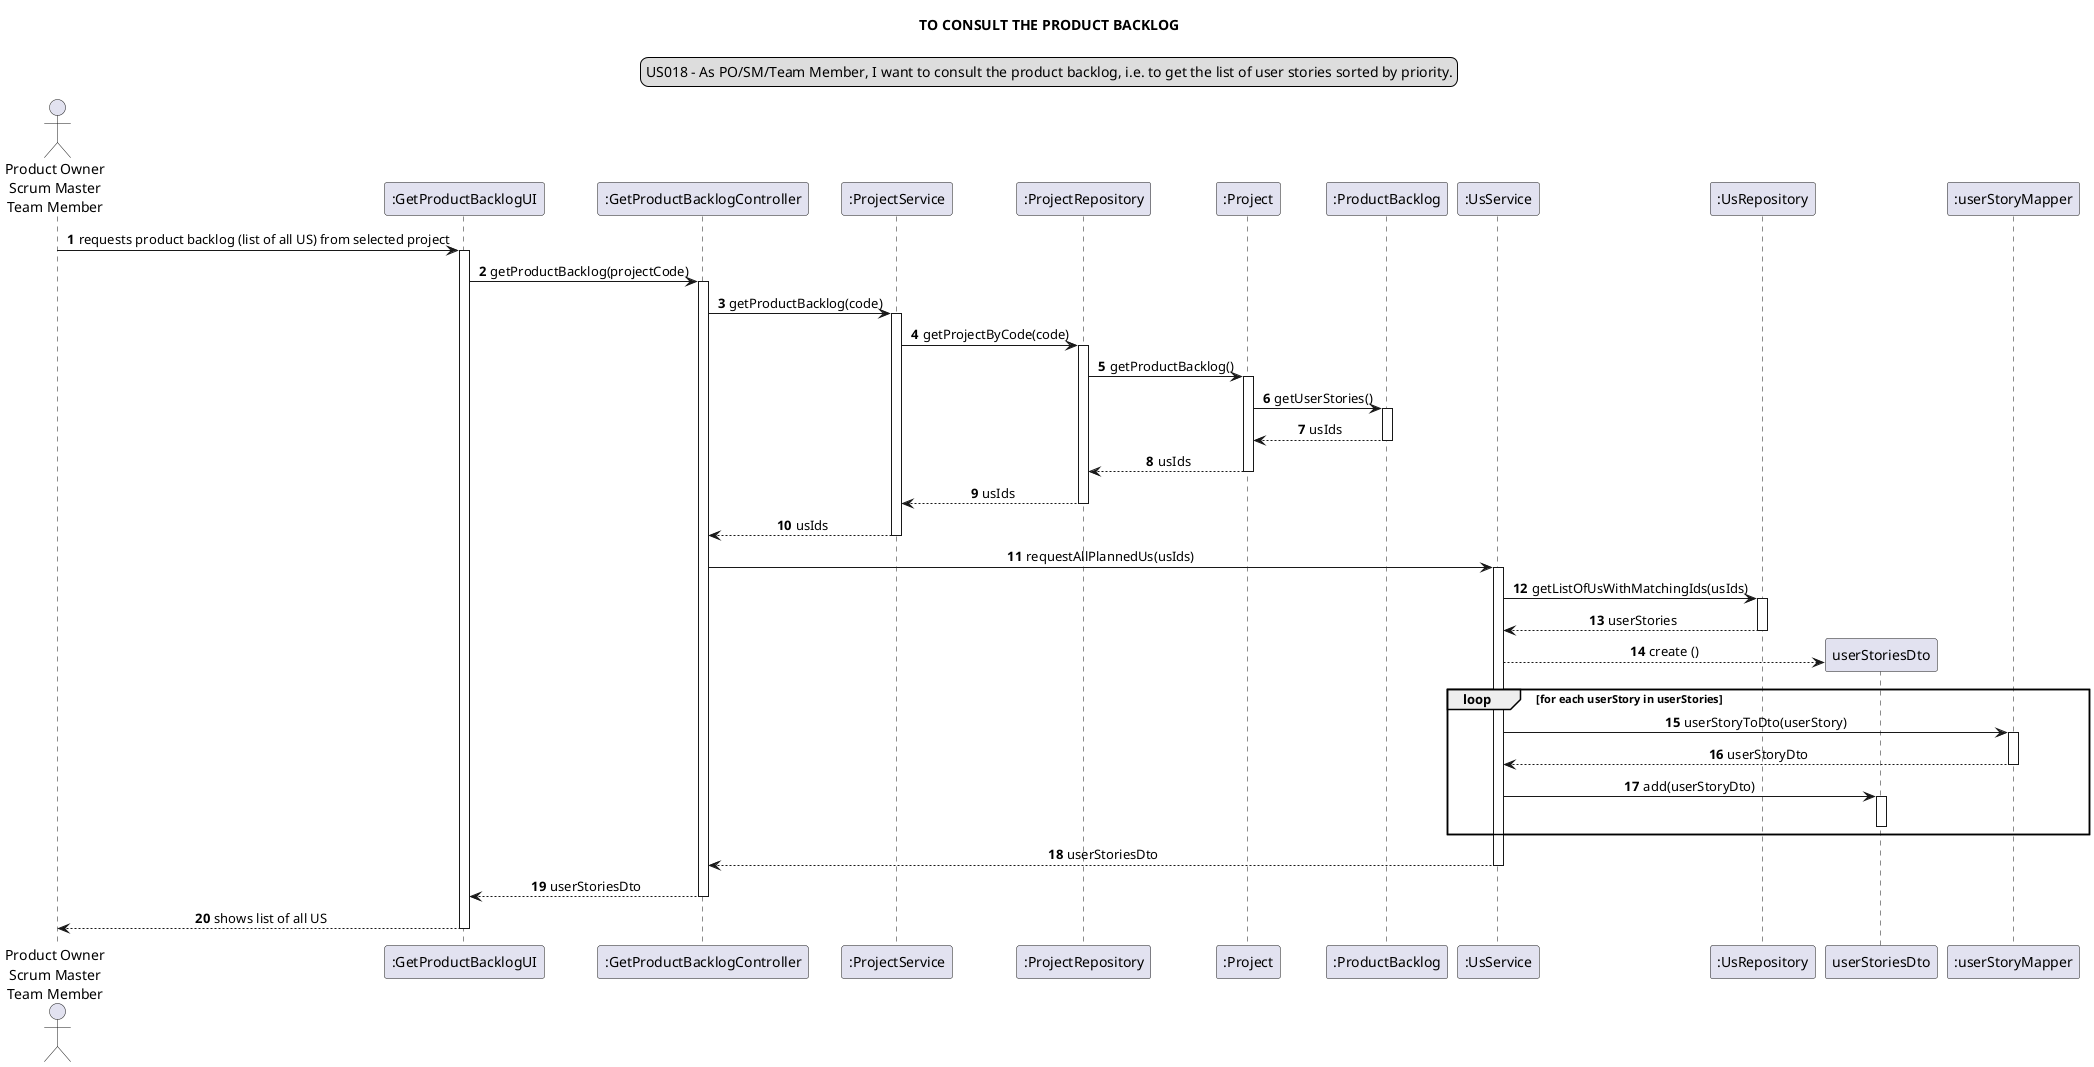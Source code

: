 @startuml
skinparam sequenceMessageAlign center
title TO CONSULT THE PRODUCT BACKLOG
legend top
US018 - As PO/SM/Team Member, I want to consult the product backlog, i.e. to get the list of user stories sorted by priority.
end legend
autonumber

actor "Product Owner\nScrum Master\nTeam Member" as actor
participant ":GetProductBacklogUI" as ui
participant ":GetProductBacklogController" as controller
participant ":ProjectService" as pservice
participant ":ProjectRepository" as prepo
participant ":Project" as project
participant ":ProductBacklog" as backlog
participant ":UsService" as uservice
participant ":UsRepository" as usrep
participant "userStoriesDto"
participant ":userStoryMapper" as usmapper



actor -> ui: requests product backlog (list of all US) from selected project
activate ui
ui -> controller: getProductBacklog(projectCode)
activate controller
controller -> pservice: getProductBacklog(code)
activate pservice
pservice -> prepo: getProjectByCode(code)
activate prepo
prepo -> project: getProductBacklog()
activate project
project -> backlog: getUserStories()
activate backlog
backlog --> project: usIds
deactivate backlog
project --> prepo: usIds
deactivate project
prepo --> pservice: usIds
deactivate prepo
pservice --> controller: usIds
deactivate pservice
controller -> uservice : requestAllPlannedUs(usIds)
activate uservice
uservice -> usrep : getListOfUsWithMatchingIds(usIds)
activate usrep
usrep --> uservice : userStories
deactivate usrep
create "userStoriesDto"
uservice --> userStoriesDto: create ()
loop for each userStory in userStories
uservice -> usmapper:  userStoryToDto(userStory)
activate usmapper
usmapper --> uservice : userStoryDto
deactivate usmapper
uservice -> "userStoriesDto": add(userStoryDto)
activate "userStoriesDto"
deactivate "userStoriesDto"
end loop

uservice --> controller: userStoriesDto
deactivate uservice
controller --> ui : userStoriesDto
deactivate controller

ui --> actor: shows list of all US
deactivate ui
@enduml